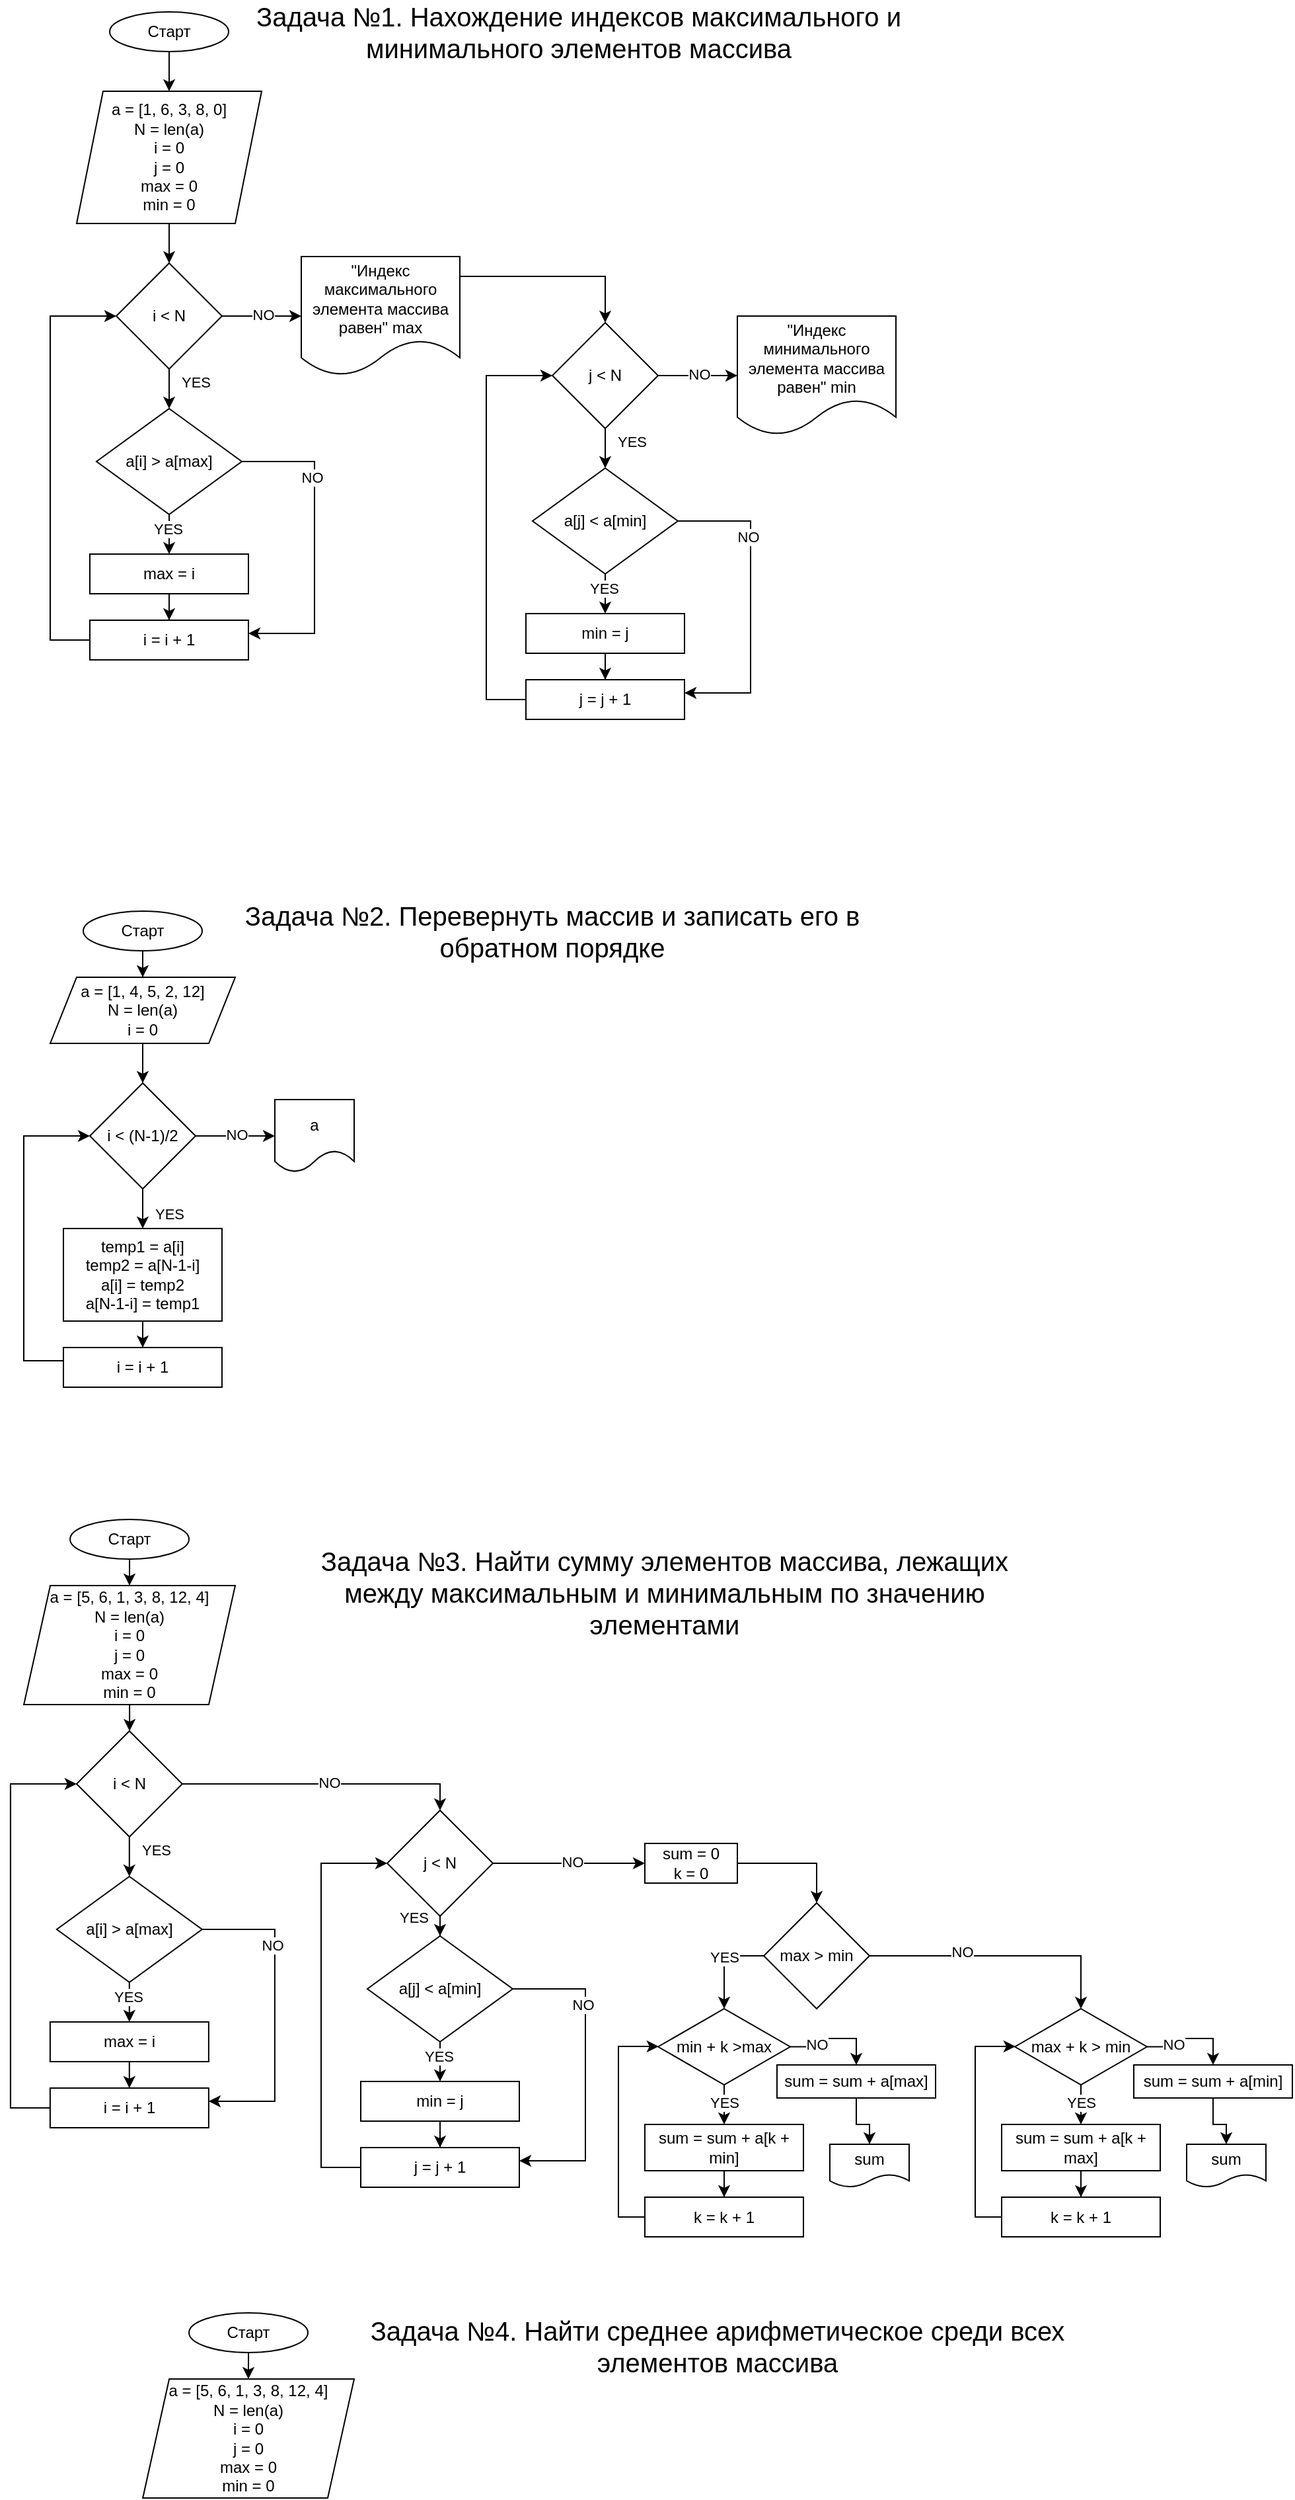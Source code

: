 <mxfile version="22.1.11" type="device">
  <diagram name="Page-1" id="ZTXD9lZ7I0eTyCHUqf8V">
    <mxGraphModel dx="1050" dy="530" grid="1" gridSize="10" guides="1" tooltips="1" connect="1" arrows="1" fold="1" page="1" pageScale="1" pageWidth="850" pageHeight="1100" math="0" shadow="0">
      <root>
        <mxCell id="0" />
        <mxCell id="1" parent="0" />
        <mxCell id="fO0kzI02oXGOi7vqgEmv-4" value="" style="edgeStyle=orthogonalEdgeStyle;rounded=0;orthogonalLoop=1;jettySize=auto;html=1;" edge="1" parent="1" source="fO0kzI02oXGOi7vqgEmv-1" target="fO0kzI02oXGOi7vqgEmv-3">
          <mxGeometry relative="1" as="geometry" />
        </mxCell>
        <mxCell id="fO0kzI02oXGOi7vqgEmv-1" value="Старт" style="ellipse;whiteSpace=wrap;html=1;" vertex="1" parent="1">
          <mxGeometry x="175" y="100" width="90" height="30" as="geometry" />
        </mxCell>
        <mxCell id="fO0kzI02oXGOi7vqgEmv-2" value="&lt;font style=&quot;font-size: 20px;&quot;&gt;Задача №1. Нахождение индексов максимального и минимального элементов массива&lt;/font&gt;" style="text;html=1;strokeColor=none;fillColor=none;align=center;verticalAlign=middle;whiteSpace=wrap;rounded=0;" vertex="1" parent="1">
          <mxGeometry x="265" y="100" width="530" height="30" as="geometry" />
        </mxCell>
        <mxCell id="fO0kzI02oXGOi7vqgEmv-6" value="" style="edgeStyle=orthogonalEdgeStyle;rounded=0;orthogonalLoop=1;jettySize=auto;html=1;" edge="1" parent="1" source="fO0kzI02oXGOi7vqgEmv-3" target="fO0kzI02oXGOi7vqgEmv-5">
          <mxGeometry relative="1" as="geometry" />
        </mxCell>
        <mxCell id="fO0kzI02oXGOi7vqgEmv-3" value="a = [1, 6, 3, 8, 0]&lt;br&gt;N = len(a)&lt;br&gt;i = 0&lt;br&gt;j = 0&lt;br&gt;max = 0&lt;br&gt;min = 0" style="shape=parallelogram;perimeter=parallelogramPerimeter;whiteSpace=wrap;html=1;fixedSize=1;" vertex="1" parent="1">
          <mxGeometry x="150" y="160" width="140" height="100" as="geometry" />
        </mxCell>
        <mxCell id="fO0kzI02oXGOi7vqgEmv-8" value="YES" style="edgeStyle=orthogonalEdgeStyle;rounded=0;orthogonalLoop=1;jettySize=auto;html=1;" edge="1" parent="1" source="fO0kzI02oXGOi7vqgEmv-5" target="fO0kzI02oXGOi7vqgEmv-7">
          <mxGeometry x="0.2" y="20" relative="1" as="geometry">
            <mxPoint as="offset" />
          </mxGeometry>
        </mxCell>
        <mxCell id="fO0kzI02oXGOi7vqgEmv-10" value="" style="edgeStyle=orthogonalEdgeStyle;rounded=0;orthogonalLoop=1;jettySize=auto;html=1;" edge="1" parent="1" source="fO0kzI02oXGOi7vqgEmv-5" target="fO0kzI02oXGOi7vqgEmv-9">
          <mxGeometry relative="1" as="geometry" />
        </mxCell>
        <mxCell id="fO0kzI02oXGOi7vqgEmv-20" value="NO" style="edgeLabel;html=1;align=center;verticalAlign=middle;resizable=0;points=[];" vertex="1" connectable="0" parent="fO0kzI02oXGOi7vqgEmv-10">
          <mxGeometry x="0.033" y="1" relative="1" as="geometry">
            <mxPoint as="offset" />
          </mxGeometry>
        </mxCell>
        <mxCell id="fO0kzI02oXGOi7vqgEmv-5" value="i &amp;lt; N" style="rhombus;whiteSpace=wrap;html=1;" vertex="1" parent="1">
          <mxGeometry x="180" y="290" width="80" height="80" as="geometry" />
        </mxCell>
        <mxCell id="fO0kzI02oXGOi7vqgEmv-14" value="" style="edgeStyle=orthogonalEdgeStyle;rounded=0;orthogonalLoop=1;jettySize=auto;html=1;" edge="1" parent="1" source="fO0kzI02oXGOi7vqgEmv-7" target="fO0kzI02oXGOi7vqgEmv-13">
          <mxGeometry relative="1" as="geometry" />
        </mxCell>
        <mxCell id="fO0kzI02oXGOi7vqgEmv-23" value="YES" style="edgeLabel;html=1;align=center;verticalAlign=middle;resizable=0;points=[];" vertex="1" connectable="0" parent="fO0kzI02oXGOi7vqgEmv-14">
          <mxGeometry x="0.229" y="-1" relative="1" as="geometry">
            <mxPoint as="offset" />
          </mxGeometry>
        </mxCell>
        <mxCell id="fO0kzI02oXGOi7vqgEmv-16" value="" style="edgeStyle=orthogonalEdgeStyle;rounded=0;orthogonalLoop=1;jettySize=auto;html=1;exitX=1;exitY=0.5;exitDx=0;exitDy=0;" edge="1" parent="1" source="fO0kzI02oXGOi7vqgEmv-7" target="fO0kzI02oXGOi7vqgEmv-15">
          <mxGeometry relative="1" as="geometry">
            <mxPoint x="272.5" y="430.0" as="sourcePoint" />
            <mxPoint x="290" y="570" as="targetPoint" />
            <Array as="points">
              <mxPoint x="330" y="440" />
              <mxPoint x="330" y="570" />
            </Array>
          </mxGeometry>
        </mxCell>
        <mxCell id="fO0kzI02oXGOi7vqgEmv-18" value="NO" style="edgeLabel;html=1;align=center;verticalAlign=middle;resizable=0;points=[];" vertex="1" connectable="0" parent="fO0kzI02oXGOi7vqgEmv-16">
          <mxGeometry x="-0.428" y="-2" relative="1" as="geometry">
            <mxPoint as="offset" />
          </mxGeometry>
        </mxCell>
        <mxCell id="fO0kzI02oXGOi7vqgEmv-7" value="a[i] &amp;gt; a[max]" style="rhombus;whiteSpace=wrap;html=1;" vertex="1" parent="1">
          <mxGeometry x="165" y="400" width="110" height="80" as="geometry" />
        </mxCell>
        <mxCell id="fO0kzI02oXGOi7vqgEmv-41" value="" style="edgeStyle=orthogonalEdgeStyle;rounded=0;orthogonalLoop=1;jettySize=auto;html=1;entryX=0.5;entryY=0;entryDx=0;entryDy=0;" edge="1" parent="1" source="fO0kzI02oXGOi7vqgEmv-9" target="fO0kzI02oXGOi7vqgEmv-30">
          <mxGeometry relative="1" as="geometry">
            <Array as="points">
              <mxPoint x="550" y="300" />
            </Array>
          </mxGeometry>
        </mxCell>
        <mxCell id="fO0kzI02oXGOi7vqgEmv-9" value="&quot;Индекс максимального элемента массива равен&quot; max" style="shape=document;whiteSpace=wrap;html=1;boundedLbl=1;" vertex="1" parent="1">
          <mxGeometry x="320" y="285" width="120" height="90" as="geometry" />
        </mxCell>
        <mxCell id="fO0kzI02oXGOi7vqgEmv-17" value="" style="edgeStyle=orthogonalEdgeStyle;rounded=0;orthogonalLoop=1;jettySize=auto;html=1;" edge="1" parent="1" source="fO0kzI02oXGOi7vqgEmv-13" target="fO0kzI02oXGOi7vqgEmv-15">
          <mxGeometry relative="1" as="geometry" />
        </mxCell>
        <mxCell id="fO0kzI02oXGOi7vqgEmv-13" value="max = i" style="whiteSpace=wrap;html=1;" vertex="1" parent="1">
          <mxGeometry x="160" y="510" width="120" height="30" as="geometry" />
        </mxCell>
        <mxCell id="fO0kzI02oXGOi7vqgEmv-15" value="i = i + 1" style="whiteSpace=wrap;html=1;" vertex="1" parent="1">
          <mxGeometry x="160" y="560" width="120" height="30" as="geometry" />
        </mxCell>
        <mxCell id="fO0kzI02oXGOi7vqgEmv-26" value="" style="edgeStyle=orthogonalEdgeStyle;rounded=0;orthogonalLoop=1;jettySize=auto;html=1;exitX=0;exitY=0.5;exitDx=0;exitDy=0;entryX=0;entryY=0.5;entryDx=0;entryDy=0;" edge="1" parent="1" source="fO0kzI02oXGOi7vqgEmv-15" target="fO0kzI02oXGOi7vqgEmv-5">
          <mxGeometry relative="1" as="geometry">
            <mxPoint x="100" y="640" as="sourcePoint" />
            <Array as="points">
              <mxPoint x="130" y="575" />
              <mxPoint x="130" y="330" />
            </Array>
          </mxGeometry>
        </mxCell>
        <mxCell id="fO0kzI02oXGOi7vqgEmv-27" value="YES" style="edgeStyle=orthogonalEdgeStyle;rounded=0;orthogonalLoop=1;jettySize=auto;html=1;" edge="1" parent="1" source="fO0kzI02oXGOi7vqgEmv-30" target="fO0kzI02oXGOi7vqgEmv-35">
          <mxGeometry x="0.2" y="20" relative="1" as="geometry">
            <mxPoint as="offset" />
          </mxGeometry>
        </mxCell>
        <mxCell id="fO0kzI02oXGOi7vqgEmv-28" value="" style="edgeStyle=orthogonalEdgeStyle;rounded=0;orthogonalLoop=1;jettySize=auto;html=1;" edge="1" parent="1" source="fO0kzI02oXGOi7vqgEmv-30" target="fO0kzI02oXGOi7vqgEmv-36">
          <mxGeometry relative="1" as="geometry" />
        </mxCell>
        <mxCell id="fO0kzI02oXGOi7vqgEmv-29" value="NO" style="edgeLabel;html=1;align=center;verticalAlign=middle;resizable=0;points=[];" vertex="1" connectable="0" parent="fO0kzI02oXGOi7vqgEmv-28">
          <mxGeometry x="0.033" y="1" relative="1" as="geometry">
            <mxPoint as="offset" />
          </mxGeometry>
        </mxCell>
        <mxCell id="fO0kzI02oXGOi7vqgEmv-30" value="j &amp;lt; N" style="rhombus;whiteSpace=wrap;html=1;" vertex="1" parent="1">
          <mxGeometry x="510" y="335" width="80" height="80" as="geometry" />
        </mxCell>
        <mxCell id="fO0kzI02oXGOi7vqgEmv-31" value="" style="edgeStyle=orthogonalEdgeStyle;rounded=0;orthogonalLoop=1;jettySize=auto;html=1;" edge="1" parent="1" source="fO0kzI02oXGOi7vqgEmv-35" target="fO0kzI02oXGOi7vqgEmv-38">
          <mxGeometry relative="1" as="geometry" />
        </mxCell>
        <mxCell id="fO0kzI02oXGOi7vqgEmv-32" value="YES" style="edgeLabel;html=1;align=center;verticalAlign=middle;resizable=0;points=[];" vertex="1" connectable="0" parent="fO0kzI02oXGOi7vqgEmv-31">
          <mxGeometry x="0.229" y="-1" relative="1" as="geometry">
            <mxPoint as="offset" />
          </mxGeometry>
        </mxCell>
        <mxCell id="fO0kzI02oXGOi7vqgEmv-33" value="" style="edgeStyle=orthogonalEdgeStyle;rounded=0;orthogonalLoop=1;jettySize=auto;html=1;exitX=1;exitY=0.5;exitDx=0;exitDy=0;" edge="1" parent="1" source="fO0kzI02oXGOi7vqgEmv-35" target="fO0kzI02oXGOi7vqgEmv-39">
          <mxGeometry relative="1" as="geometry">
            <mxPoint x="602.5" y="475.0" as="sourcePoint" />
            <mxPoint x="620" y="615" as="targetPoint" />
            <Array as="points">
              <mxPoint x="660" y="485" />
              <mxPoint x="660" y="615" />
            </Array>
          </mxGeometry>
        </mxCell>
        <mxCell id="fO0kzI02oXGOi7vqgEmv-34" value="NO" style="edgeLabel;html=1;align=center;verticalAlign=middle;resizable=0;points=[];" vertex="1" connectable="0" parent="fO0kzI02oXGOi7vqgEmv-33">
          <mxGeometry x="-0.428" y="-2" relative="1" as="geometry">
            <mxPoint as="offset" />
          </mxGeometry>
        </mxCell>
        <mxCell id="fO0kzI02oXGOi7vqgEmv-35" value="a[j] &amp;lt; a[min]" style="rhombus;whiteSpace=wrap;html=1;" vertex="1" parent="1">
          <mxGeometry x="495" y="445" width="110" height="80" as="geometry" />
        </mxCell>
        <mxCell id="fO0kzI02oXGOi7vqgEmv-36" value="&quot;Индекс минимального элемента массива равен&quot; min" style="shape=document;whiteSpace=wrap;html=1;boundedLbl=1;" vertex="1" parent="1">
          <mxGeometry x="650" y="330" width="120" height="90" as="geometry" />
        </mxCell>
        <mxCell id="fO0kzI02oXGOi7vqgEmv-37" value="" style="edgeStyle=orthogonalEdgeStyle;rounded=0;orthogonalLoop=1;jettySize=auto;html=1;" edge="1" parent="1" source="fO0kzI02oXGOi7vqgEmv-38" target="fO0kzI02oXGOi7vqgEmv-39">
          <mxGeometry relative="1" as="geometry" />
        </mxCell>
        <mxCell id="fO0kzI02oXGOi7vqgEmv-38" value="min = j" style="whiteSpace=wrap;html=1;" vertex="1" parent="1">
          <mxGeometry x="490" y="555" width="120" height="30" as="geometry" />
        </mxCell>
        <mxCell id="fO0kzI02oXGOi7vqgEmv-39" value="j = j + 1" style="whiteSpace=wrap;html=1;" vertex="1" parent="1">
          <mxGeometry x="490" y="605" width="120" height="30" as="geometry" />
        </mxCell>
        <mxCell id="fO0kzI02oXGOi7vqgEmv-40" value="" style="edgeStyle=orthogonalEdgeStyle;rounded=0;orthogonalLoop=1;jettySize=auto;html=1;exitX=0;exitY=0.5;exitDx=0;exitDy=0;entryX=0;entryY=0.5;entryDx=0;entryDy=0;" edge="1" parent="1" source="fO0kzI02oXGOi7vqgEmv-39" target="fO0kzI02oXGOi7vqgEmv-30">
          <mxGeometry relative="1" as="geometry">
            <mxPoint x="430" y="685" as="sourcePoint" />
            <Array as="points">
              <mxPoint x="460" y="620" />
              <mxPoint x="460" y="375" />
            </Array>
          </mxGeometry>
        </mxCell>
        <mxCell id="fO0kzI02oXGOi7vqgEmv-42" value="" style="edgeStyle=orthogonalEdgeStyle;rounded=0;orthogonalLoop=1;jettySize=auto;html=1;" edge="1" parent="1" source="fO0kzI02oXGOi7vqgEmv-43" target="fO0kzI02oXGOi7vqgEmv-46">
          <mxGeometry relative="1" as="geometry" />
        </mxCell>
        <mxCell id="fO0kzI02oXGOi7vqgEmv-43" value="Старт" style="ellipse;whiteSpace=wrap;html=1;" vertex="1" parent="1">
          <mxGeometry x="155" y="780" width="90" height="30" as="geometry" />
        </mxCell>
        <mxCell id="fO0kzI02oXGOi7vqgEmv-44" value="&lt;font style=&quot;font-size: 20px;&quot;&gt;Задача №2. Перевернуть массив и записать его в обратном порядке&lt;/font&gt;" style="text;html=1;strokeColor=none;fillColor=none;align=center;verticalAlign=middle;whiteSpace=wrap;rounded=0;" vertex="1" parent="1">
          <mxGeometry x="245" y="780" width="530" height="30" as="geometry" />
        </mxCell>
        <mxCell id="fO0kzI02oXGOi7vqgEmv-45" value="" style="edgeStyle=orthogonalEdgeStyle;rounded=0;orthogonalLoop=1;jettySize=auto;html=1;" edge="1" parent="1" source="fO0kzI02oXGOi7vqgEmv-46" target="fO0kzI02oXGOi7vqgEmv-50">
          <mxGeometry relative="1" as="geometry" />
        </mxCell>
        <mxCell id="fO0kzI02oXGOi7vqgEmv-46" value="a = [1, 4, 5, 2, 12]&lt;br&gt;N = len(a)&lt;br&gt;i = 0" style="shape=parallelogram;perimeter=parallelogramPerimeter;whiteSpace=wrap;html=1;fixedSize=1;" vertex="1" parent="1">
          <mxGeometry x="130" y="830" width="140" height="50" as="geometry" />
        </mxCell>
        <mxCell id="fO0kzI02oXGOi7vqgEmv-47" value="YES" style="edgeStyle=orthogonalEdgeStyle;rounded=0;orthogonalLoop=1;jettySize=auto;html=1;" edge="1" parent="1" source="fO0kzI02oXGOi7vqgEmv-50">
          <mxGeometry x="0.2" y="20" relative="1" as="geometry">
            <mxPoint as="offset" />
            <mxPoint x="200" y="1020" as="targetPoint" />
          </mxGeometry>
        </mxCell>
        <mxCell id="fO0kzI02oXGOi7vqgEmv-48" value="" style="edgeStyle=orthogonalEdgeStyle;rounded=0;orthogonalLoop=1;jettySize=auto;html=1;" edge="1" parent="1" source="fO0kzI02oXGOi7vqgEmv-50" target="fO0kzI02oXGOi7vqgEmv-57">
          <mxGeometry relative="1" as="geometry" />
        </mxCell>
        <mxCell id="fO0kzI02oXGOi7vqgEmv-49" value="NO" style="edgeLabel;html=1;align=center;verticalAlign=middle;resizable=0;points=[];" vertex="1" connectable="0" parent="fO0kzI02oXGOi7vqgEmv-48">
          <mxGeometry x="0.033" y="1" relative="1" as="geometry">
            <mxPoint as="offset" />
          </mxGeometry>
        </mxCell>
        <mxCell id="fO0kzI02oXGOi7vqgEmv-50" value="i &amp;lt; (N-1)/2" style="rhombus;whiteSpace=wrap;html=1;" vertex="1" parent="1">
          <mxGeometry x="160" y="910" width="80" height="80" as="geometry" />
        </mxCell>
        <mxCell id="fO0kzI02oXGOi7vqgEmv-57" value="a" style="shape=document;whiteSpace=wrap;html=1;boundedLbl=1;" vertex="1" parent="1">
          <mxGeometry x="300" y="922.5" width="60" height="55" as="geometry" />
        </mxCell>
        <mxCell id="fO0kzI02oXGOi7vqgEmv-58" value="" style="edgeStyle=orthogonalEdgeStyle;rounded=0;orthogonalLoop=1;jettySize=auto;html=1;" edge="1" parent="1" source="fO0kzI02oXGOi7vqgEmv-59" target="fO0kzI02oXGOi7vqgEmv-60">
          <mxGeometry relative="1" as="geometry" />
        </mxCell>
        <mxCell id="fO0kzI02oXGOi7vqgEmv-59" value="temp1 = a[i]&lt;br&gt;temp2 = a[N-1-i]&lt;br&gt;a[i] = temp2&lt;br&gt;a[N-1-i] = temp1" style="whiteSpace=wrap;html=1;" vertex="1" parent="1">
          <mxGeometry x="140" y="1020" width="120" height="70" as="geometry" />
        </mxCell>
        <mxCell id="fO0kzI02oXGOi7vqgEmv-60" value="i = i + 1" style="whiteSpace=wrap;html=1;" vertex="1" parent="1">
          <mxGeometry x="140" y="1110" width="120" height="30" as="geometry" />
        </mxCell>
        <mxCell id="fO0kzI02oXGOi7vqgEmv-61" value="" style="edgeStyle=orthogonalEdgeStyle;rounded=0;orthogonalLoop=1;jettySize=auto;html=1;entryX=0;entryY=0.5;entryDx=0;entryDy=0;exitX=0;exitY=0.25;exitDx=0;exitDy=0;" edge="1" parent="1" source="fO0kzI02oXGOi7vqgEmv-60" target="fO0kzI02oXGOi7vqgEmv-50">
          <mxGeometry relative="1" as="geometry">
            <mxPoint x="140" y="1120" as="sourcePoint" />
            <Array as="points">
              <mxPoint x="140" y="1120" />
              <mxPoint x="110" y="1120" />
              <mxPoint x="110" y="950" />
            </Array>
          </mxGeometry>
        </mxCell>
        <mxCell id="fO0kzI02oXGOi7vqgEmv-76" value="" style="edgeStyle=orthogonalEdgeStyle;rounded=0;orthogonalLoop=1;jettySize=auto;html=1;" edge="1" parent="1" source="fO0kzI02oXGOi7vqgEmv-77" target="fO0kzI02oXGOi7vqgEmv-80">
          <mxGeometry relative="1" as="geometry" />
        </mxCell>
        <mxCell id="fO0kzI02oXGOi7vqgEmv-77" value="Старт" style="ellipse;whiteSpace=wrap;html=1;" vertex="1" parent="1">
          <mxGeometry x="145.03" y="1240" width="90" height="30" as="geometry" />
        </mxCell>
        <mxCell id="fO0kzI02oXGOi7vqgEmv-78" value="&lt;font style=&quot;font-size: 20px;&quot;&gt;Задача №3. Найти сумму элементов массива, лежащих между максимальным и минимальным по значению элементами&lt;/font&gt;" style="text;html=1;strokeColor=none;fillColor=none;align=center;verticalAlign=middle;whiteSpace=wrap;rounded=0;" vertex="1" parent="1">
          <mxGeometry x="330" y="1280" width="530" height="30" as="geometry" />
        </mxCell>
        <mxCell id="fO0kzI02oXGOi7vqgEmv-79" value="" style="edgeStyle=orthogonalEdgeStyle;rounded=0;orthogonalLoop=1;jettySize=auto;html=1;" edge="1" parent="1" source="fO0kzI02oXGOi7vqgEmv-80" target="fO0kzI02oXGOi7vqgEmv-84">
          <mxGeometry relative="1" as="geometry" />
        </mxCell>
        <mxCell id="fO0kzI02oXGOi7vqgEmv-80" value="a = [5, 6, 1, 3, 8, 12, 4]&lt;br&gt;N = len(a)&lt;br&gt;i = 0&lt;br&gt;j = 0&lt;br&gt;max = 0&lt;br&gt;min = 0" style="shape=parallelogram;perimeter=parallelogramPerimeter;whiteSpace=wrap;html=1;fixedSize=1;" vertex="1" parent="1">
          <mxGeometry x="110.06" y="1290" width="159.94" height="90" as="geometry" />
        </mxCell>
        <mxCell id="fO0kzI02oXGOi7vqgEmv-81" value="YES" style="edgeStyle=orthogonalEdgeStyle;rounded=0;orthogonalLoop=1;jettySize=auto;html=1;" edge="1" parent="1" source="fO0kzI02oXGOi7vqgEmv-84" target="fO0kzI02oXGOi7vqgEmv-89">
          <mxGeometry x="0.2" y="20" relative="1" as="geometry">
            <mxPoint as="offset" />
          </mxGeometry>
        </mxCell>
        <mxCell id="fO0kzI02oXGOi7vqgEmv-82" value="" style="edgeStyle=orthogonalEdgeStyle;rounded=0;orthogonalLoop=1;jettySize=auto;html=1;entryX=0.5;entryY=0;entryDx=0;entryDy=0;" edge="1" parent="1" source="fO0kzI02oXGOi7vqgEmv-84" target="fO0kzI02oXGOi7vqgEmv-99">
          <mxGeometry relative="1" as="geometry">
            <mxPoint x="289.94" y="1440" as="targetPoint" />
          </mxGeometry>
        </mxCell>
        <mxCell id="fO0kzI02oXGOi7vqgEmv-83" value="NO" style="edgeLabel;html=1;align=center;verticalAlign=middle;resizable=0;points=[];" vertex="1" connectable="0" parent="fO0kzI02oXGOi7vqgEmv-82">
          <mxGeometry x="0.033" y="1" relative="1" as="geometry">
            <mxPoint as="offset" />
          </mxGeometry>
        </mxCell>
        <mxCell id="fO0kzI02oXGOi7vqgEmv-84" value="i &amp;lt; N" style="rhombus;whiteSpace=wrap;html=1;" vertex="1" parent="1">
          <mxGeometry x="149.94" y="1400" width="80" height="80" as="geometry" />
        </mxCell>
        <mxCell id="fO0kzI02oXGOi7vqgEmv-85" value="" style="edgeStyle=orthogonalEdgeStyle;rounded=0;orthogonalLoop=1;jettySize=auto;html=1;" edge="1" parent="1" source="fO0kzI02oXGOi7vqgEmv-89" target="fO0kzI02oXGOi7vqgEmv-93">
          <mxGeometry relative="1" as="geometry" />
        </mxCell>
        <mxCell id="fO0kzI02oXGOi7vqgEmv-86" value="YES" style="edgeLabel;html=1;align=center;verticalAlign=middle;resizable=0;points=[];" vertex="1" connectable="0" parent="fO0kzI02oXGOi7vqgEmv-85">
          <mxGeometry x="0.229" y="-1" relative="1" as="geometry">
            <mxPoint as="offset" />
          </mxGeometry>
        </mxCell>
        <mxCell id="fO0kzI02oXGOi7vqgEmv-87" value="" style="edgeStyle=orthogonalEdgeStyle;rounded=0;orthogonalLoop=1;jettySize=auto;html=1;exitX=1;exitY=0.5;exitDx=0;exitDy=0;" edge="1" parent="1" source="fO0kzI02oXGOi7vqgEmv-89" target="fO0kzI02oXGOi7vqgEmv-94">
          <mxGeometry relative="1" as="geometry">
            <mxPoint x="242.44" y="1540" as="sourcePoint" />
            <mxPoint x="259.94" y="1680" as="targetPoint" />
            <Array as="points">
              <mxPoint x="299.94" y="1550" />
              <mxPoint x="299.94" y="1680" />
            </Array>
          </mxGeometry>
        </mxCell>
        <mxCell id="fO0kzI02oXGOi7vqgEmv-88" value="NO" style="edgeLabel;html=1;align=center;verticalAlign=middle;resizable=0;points=[];" vertex="1" connectable="0" parent="fO0kzI02oXGOi7vqgEmv-87">
          <mxGeometry x="-0.428" y="-2" relative="1" as="geometry">
            <mxPoint as="offset" />
          </mxGeometry>
        </mxCell>
        <mxCell id="fO0kzI02oXGOi7vqgEmv-89" value="a[i] &amp;gt; a[max]" style="rhombus;whiteSpace=wrap;html=1;" vertex="1" parent="1">
          <mxGeometry x="134.94" y="1510" width="110" height="80" as="geometry" />
        </mxCell>
        <mxCell id="fO0kzI02oXGOi7vqgEmv-92" value="" style="edgeStyle=orthogonalEdgeStyle;rounded=0;orthogonalLoop=1;jettySize=auto;html=1;" edge="1" parent="1" source="fO0kzI02oXGOi7vqgEmv-93" target="fO0kzI02oXGOi7vqgEmv-94">
          <mxGeometry relative="1" as="geometry" />
        </mxCell>
        <mxCell id="fO0kzI02oXGOi7vqgEmv-93" value="max = i" style="whiteSpace=wrap;html=1;" vertex="1" parent="1">
          <mxGeometry x="129.94" y="1620" width="120" height="30" as="geometry" />
        </mxCell>
        <mxCell id="fO0kzI02oXGOi7vqgEmv-94" value="i = i + 1" style="whiteSpace=wrap;html=1;" vertex="1" parent="1">
          <mxGeometry x="129.94" y="1670" width="120" height="30" as="geometry" />
        </mxCell>
        <mxCell id="fO0kzI02oXGOi7vqgEmv-95" value="" style="edgeStyle=orthogonalEdgeStyle;rounded=0;orthogonalLoop=1;jettySize=auto;html=1;exitX=0;exitY=0.5;exitDx=0;exitDy=0;entryX=0;entryY=0.5;entryDx=0;entryDy=0;" edge="1" parent="1" source="fO0kzI02oXGOi7vqgEmv-94" target="fO0kzI02oXGOi7vqgEmv-84">
          <mxGeometry relative="1" as="geometry">
            <mxPoint x="69.94" y="1750" as="sourcePoint" />
            <Array as="points">
              <mxPoint x="99.94" y="1685" />
              <mxPoint x="99.94" y="1440" />
            </Array>
          </mxGeometry>
        </mxCell>
        <mxCell id="fO0kzI02oXGOi7vqgEmv-96" value="YES" style="edgeStyle=orthogonalEdgeStyle;rounded=0;orthogonalLoop=1;jettySize=auto;html=1;" edge="1" parent="1" source="fO0kzI02oXGOi7vqgEmv-99" target="fO0kzI02oXGOi7vqgEmv-104">
          <mxGeometry x="0.2" y="20" relative="1" as="geometry">
            <mxPoint as="offset" />
          </mxGeometry>
        </mxCell>
        <mxCell id="fO0kzI02oXGOi7vqgEmv-97" value="" style="edgeStyle=orthogonalEdgeStyle;rounded=0;orthogonalLoop=1;jettySize=auto;html=1;entryX=0;entryY=0.5;entryDx=0;entryDy=0;" edge="1" parent="1" source="fO0kzI02oXGOi7vqgEmv-99" target="fO0kzI02oXGOi7vqgEmv-110">
          <mxGeometry relative="1" as="geometry">
            <mxPoint x="550" y="1510" as="targetPoint" />
            <Array as="points" />
          </mxGeometry>
        </mxCell>
        <mxCell id="fO0kzI02oXGOi7vqgEmv-98" value="NO" style="edgeLabel;html=1;align=center;verticalAlign=middle;resizable=0;points=[];" vertex="1" connectable="0" parent="fO0kzI02oXGOi7vqgEmv-97">
          <mxGeometry x="0.033" y="1" relative="1" as="geometry">
            <mxPoint as="offset" />
          </mxGeometry>
        </mxCell>
        <mxCell id="fO0kzI02oXGOi7vqgEmv-99" value="j &amp;lt; N" style="rhombus;whiteSpace=wrap;html=1;" vertex="1" parent="1">
          <mxGeometry x="385" y="1460" width="80" height="80" as="geometry" />
        </mxCell>
        <mxCell id="fO0kzI02oXGOi7vqgEmv-100" value="" style="edgeStyle=orthogonalEdgeStyle;rounded=0;orthogonalLoop=1;jettySize=auto;html=1;" edge="1" parent="1" source="fO0kzI02oXGOi7vqgEmv-104" target="fO0kzI02oXGOi7vqgEmv-107">
          <mxGeometry relative="1" as="geometry" />
        </mxCell>
        <mxCell id="fO0kzI02oXGOi7vqgEmv-101" value="YES" style="edgeLabel;html=1;align=center;verticalAlign=middle;resizable=0;points=[];" vertex="1" connectable="0" parent="fO0kzI02oXGOi7vqgEmv-100">
          <mxGeometry x="0.229" y="-1" relative="1" as="geometry">
            <mxPoint as="offset" />
          </mxGeometry>
        </mxCell>
        <mxCell id="fO0kzI02oXGOi7vqgEmv-102" value="" style="edgeStyle=orthogonalEdgeStyle;rounded=0;orthogonalLoop=1;jettySize=auto;html=1;exitX=1;exitY=0.5;exitDx=0;exitDy=0;" edge="1" parent="1" source="fO0kzI02oXGOi7vqgEmv-104" target="fO0kzI02oXGOi7vqgEmv-108">
          <mxGeometry relative="1" as="geometry">
            <mxPoint x="477.5" y="1585" as="sourcePoint" />
            <mxPoint x="495.0" y="1725" as="targetPoint" />
            <Array as="points">
              <mxPoint x="535" y="1595" />
              <mxPoint x="535" y="1725" />
            </Array>
          </mxGeometry>
        </mxCell>
        <mxCell id="fO0kzI02oXGOi7vqgEmv-103" value="NO" style="edgeLabel;html=1;align=center;verticalAlign=middle;resizable=0;points=[];" vertex="1" connectable="0" parent="fO0kzI02oXGOi7vqgEmv-102">
          <mxGeometry x="-0.428" y="-2" relative="1" as="geometry">
            <mxPoint as="offset" />
          </mxGeometry>
        </mxCell>
        <mxCell id="fO0kzI02oXGOi7vqgEmv-104" value="a[j] &amp;lt; a[min]" style="rhombus;whiteSpace=wrap;html=1;" vertex="1" parent="1">
          <mxGeometry x="370" y="1555" width="110" height="80" as="geometry" />
        </mxCell>
        <mxCell id="fO0kzI02oXGOi7vqgEmv-106" value="" style="edgeStyle=orthogonalEdgeStyle;rounded=0;orthogonalLoop=1;jettySize=auto;html=1;" edge="1" parent="1" source="fO0kzI02oXGOi7vqgEmv-107" target="fO0kzI02oXGOi7vqgEmv-108">
          <mxGeometry relative="1" as="geometry" />
        </mxCell>
        <mxCell id="fO0kzI02oXGOi7vqgEmv-107" value="min = j" style="whiteSpace=wrap;html=1;" vertex="1" parent="1">
          <mxGeometry x="365" y="1665" width="120" height="30" as="geometry" />
        </mxCell>
        <mxCell id="fO0kzI02oXGOi7vqgEmv-108" value="j = j + 1" style="whiteSpace=wrap;html=1;" vertex="1" parent="1">
          <mxGeometry x="365" y="1715" width="120" height="30" as="geometry" />
        </mxCell>
        <mxCell id="fO0kzI02oXGOi7vqgEmv-109" value="" style="edgeStyle=orthogonalEdgeStyle;rounded=0;orthogonalLoop=1;jettySize=auto;html=1;exitX=0;exitY=0.5;exitDx=0;exitDy=0;entryX=0;entryY=0.5;entryDx=0;entryDy=0;" edge="1" parent="1" source="fO0kzI02oXGOi7vqgEmv-108" target="fO0kzI02oXGOi7vqgEmv-99">
          <mxGeometry relative="1" as="geometry">
            <mxPoint x="305" y="1795" as="sourcePoint" />
            <Array as="points">
              <mxPoint x="335" y="1730" />
              <mxPoint x="335" y="1500" />
            </Array>
          </mxGeometry>
        </mxCell>
        <mxCell id="fO0kzI02oXGOi7vqgEmv-113" value="" style="edgeStyle=orthogonalEdgeStyle;rounded=0;orthogonalLoop=1;jettySize=auto;html=1;entryX=0.5;entryY=0;entryDx=0;entryDy=0;" edge="1" parent="1" source="fO0kzI02oXGOi7vqgEmv-110" target="fO0kzI02oXGOi7vqgEmv-112">
          <mxGeometry relative="1" as="geometry" />
        </mxCell>
        <mxCell id="fO0kzI02oXGOi7vqgEmv-110" value="sum = 0&lt;br&gt;k = 0" style="rounded=0;whiteSpace=wrap;html=1;" vertex="1" parent="1">
          <mxGeometry x="580" y="1485" width="70" height="30" as="geometry" />
        </mxCell>
        <mxCell id="fO0kzI02oXGOi7vqgEmv-117" value="" style="edgeStyle=orthogonalEdgeStyle;rounded=0;orthogonalLoop=1;jettySize=auto;html=1;exitX=0;exitY=0.5;exitDx=0;exitDy=0;entryX=0.5;entryY=0;entryDx=0;entryDy=0;" edge="1" parent="1" source="fO0kzI02oXGOi7vqgEmv-112" target="fO0kzI02oXGOi7vqgEmv-119">
          <mxGeometry relative="1" as="geometry">
            <mxPoint x="640" y="1605" as="targetPoint" />
          </mxGeometry>
        </mxCell>
        <mxCell id="fO0kzI02oXGOi7vqgEmv-118" value="YES" style="edgeLabel;html=1;align=center;verticalAlign=middle;resizable=0;points=[];" vertex="1" connectable="0" parent="fO0kzI02oXGOi7vqgEmv-117">
          <mxGeometry x="-0.111" relative="1" as="geometry">
            <mxPoint as="offset" />
          </mxGeometry>
        </mxCell>
        <mxCell id="fO0kzI02oXGOi7vqgEmv-149" value="" style="edgeStyle=orthogonalEdgeStyle;rounded=0;orthogonalLoop=1;jettySize=auto;html=1;entryX=0.5;entryY=0;entryDx=0;entryDy=0;" edge="1" parent="1" source="fO0kzI02oXGOi7vqgEmv-112" target="fO0kzI02oXGOi7vqgEmv-140">
          <mxGeometry relative="1" as="geometry">
            <mxPoint x="910" y="1605" as="targetPoint" />
          </mxGeometry>
        </mxCell>
        <mxCell id="fO0kzI02oXGOi7vqgEmv-150" value="NO" style="edgeLabel;html=1;align=center;verticalAlign=middle;resizable=0;points=[];" vertex="1" connectable="0" parent="fO0kzI02oXGOi7vqgEmv-149">
          <mxGeometry x="-0.298" y="3" relative="1" as="geometry">
            <mxPoint as="offset" />
          </mxGeometry>
        </mxCell>
        <mxCell id="fO0kzI02oXGOi7vqgEmv-112" value="max &amp;gt; min" style="rhombus;whiteSpace=wrap;html=1;" vertex="1" parent="1">
          <mxGeometry x="670" y="1530" width="80" height="80" as="geometry" />
        </mxCell>
        <mxCell id="fO0kzI02oXGOi7vqgEmv-122" value="" style="edgeStyle=orthogonalEdgeStyle;rounded=0;orthogonalLoop=1;jettySize=auto;html=1;" edge="1" parent="1" source="fO0kzI02oXGOi7vqgEmv-119" target="fO0kzI02oXGOi7vqgEmv-121">
          <mxGeometry relative="1" as="geometry" />
        </mxCell>
        <mxCell id="fO0kzI02oXGOi7vqgEmv-125" value="YES" style="edgeLabel;html=1;align=center;verticalAlign=middle;resizable=0;points=[];" vertex="1" connectable="0" parent="fO0kzI02oXGOi7vqgEmv-122">
          <mxGeometry x="0.312" relative="1" as="geometry">
            <mxPoint as="offset" />
          </mxGeometry>
        </mxCell>
        <mxCell id="fO0kzI02oXGOi7vqgEmv-130" value="" style="edgeStyle=orthogonalEdgeStyle;rounded=0;orthogonalLoop=1;jettySize=auto;html=1;exitX=1;exitY=0.5;exitDx=0;exitDy=0;" edge="1" parent="1" source="fO0kzI02oXGOi7vqgEmv-119" target="fO0kzI02oXGOi7vqgEmv-129">
          <mxGeometry relative="1" as="geometry" />
        </mxCell>
        <mxCell id="fO0kzI02oXGOi7vqgEmv-131" value="NO" style="edgeLabel;html=1;align=center;verticalAlign=middle;resizable=0;points=[];" vertex="1" connectable="0" parent="fO0kzI02oXGOi7vqgEmv-130">
          <mxGeometry x="-0.418" relative="1" as="geometry">
            <mxPoint as="offset" />
          </mxGeometry>
        </mxCell>
        <mxCell id="fO0kzI02oXGOi7vqgEmv-119" value="min + k &amp;gt;max" style="rhombus;whiteSpace=wrap;html=1;" vertex="1" parent="1">
          <mxGeometry x="590" y="1610" width="100" height="57.5" as="geometry" />
        </mxCell>
        <mxCell id="fO0kzI02oXGOi7vqgEmv-124" value="" style="edgeStyle=orthogonalEdgeStyle;rounded=0;orthogonalLoop=1;jettySize=auto;html=1;" edge="1" parent="1" source="fO0kzI02oXGOi7vqgEmv-121" target="fO0kzI02oXGOi7vqgEmv-123">
          <mxGeometry relative="1" as="geometry" />
        </mxCell>
        <mxCell id="fO0kzI02oXGOi7vqgEmv-121" value="sum = sum + a[k + min]" style="whiteSpace=wrap;html=1;" vertex="1" parent="1">
          <mxGeometry x="580" y="1697.5" width="120" height="35" as="geometry" />
        </mxCell>
        <mxCell id="fO0kzI02oXGOi7vqgEmv-123" value="k = k + 1" style="whiteSpace=wrap;html=1;" vertex="1" parent="1">
          <mxGeometry x="580" y="1752.5" width="120" height="30" as="geometry" />
        </mxCell>
        <mxCell id="fO0kzI02oXGOi7vqgEmv-128" value="" style="edgeStyle=orthogonalEdgeStyle;rounded=0;orthogonalLoop=1;jettySize=auto;html=1;exitX=0;exitY=0.5;exitDx=0;exitDy=0;" edge="1" parent="1" source="fO0kzI02oXGOi7vqgEmv-123" target="fO0kzI02oXGOi7vqgEmv-119">
          <mxGeometry relative="1" as="geometry">
            <mxPoint x="560" y="1638.75" as="sourcePoint" />
            <Array as="points">
              <mxPoint x="560" y="1767.5" />
              <mxPoint x="560" y="1638.5" />
            </Array>
          </mxGeometry>
        </mxCell>
        <mxCell id="fO0kzI02oXGOi7vqgEmv-133" value="" style="edgeStyle=orthogonalEdgeStyle;rounded=0;orthogonalLoop=1;jettySize=auto;html=1;" edge="1" parent="1" source="fO0kzI02oXGOi7vqgEmv-129" target="fO0kzI02oXGOi7vqgEmv-132">
          <mxGeometry relative="1" as="geometry" />
        </mxCell>
        <mxCell id="fO0kzI02oXGOi7vqgEmv-129" value="sum = sum + a[max]" style="whiteSpace=wrap;html=1;" vertex="1" parent="1">
          <mxGeometry x="680" y="1652.5" width="120" height="25" as="geometry" />
        </mxCell>
        <mxCell id="fO0kzI02oXGOi7vqgEmv-132" value="sum" style="shape=document;whiteSpace=wrap;html=1;boundedLbl=1;" vertex="1" parent="1">
          <mxGeometry x="720" y="1712.5" width="60" height="32.5" as="geometry" />
        </mxCell>
        <mxCell id="fO0kzI02oXGOi7vqgEmv-136" value="" style="edgeStyle=orthogonalEdgeStyle;rounded=0;orthogonalLoop=1;jettySize=auto;html=1;" edge="1" parent="1" source="fO0kzI02oXGOi7vqgEmv-140" target="fO0kzI02oXGOi7vqgEmv-142">
          <mxGeometry relative="1" as="geometry" />
        </mxCell>
        <mxCell id="fO0kzI02oXGOi7vqgEmv-137" value="YES" style="edgeLabel;html=1;align=center;verticalAlign=middle;resizable=0;points=[];" vertex="1" connectable="0" parent="fO0kzI02oXGOi7vqgEmv-136">
          <mxGeometry x="0.312" relative="1" as="geometry">
            <mxPoint as="offset" />
          </mxGeometry>
        </mxCell>
        <mxCell id="fO0kzI02oXGOi7vqgEmv-138" value="" style="edgeStyle=orthogonalEdgeStyle;rounded=0;orthogonalLoop=1;jettySize=auto;html=1;exitX=1;exitY=0.5;exitDx=0;exitDy=0;" edge="1" parent="1" source="fO0kzI02oXGOi7vqgEmv-140" target="fO0kzI02oXGOi7vqgEmv-146">
          <mxGeometry relative="1" as="geometry" />
        </mxCell>
        <mxCell id="fO0kzI02oXGOi7vqgEmv-139" value="NO" style="edgeLabel;html=1;align=center;verticalAlign=middle;resizable=0;points=[];" vertex="1" connectable="0" parent="fO0kzI02oXGOi7vqgEmv-138">
          <mxGeometry x="-0.418" relative="1" as="geometry">
            <mxPoint as="offset" />
          </mxGeometry>
        </mxCell>
        <mxCell id="fO0kzI02oXGOi7vqgEmv-140" value="max + k &amp;gt; min" style="rhombus;whiteSpace=wrap;html=1;" vertex="1" parent="1">
          <mxGeometry x="860" y="1610" width="100" height="57.5" as="geometry" />
        </mxCell>
        <mxCell id="fO0kzI02oXGOi7vqgEmv-141" value="" style="edgeStyle=orthogonalEdgeStyle;rounded=0;orthogonalLoop=1;jettySize=auto;html=1;" edge="1" parent="1" source="fO0kzI02oXGOi7vqgEmv-142" target="fO0kzI02oXGOi7vqgEmv-143">
          <mxGeometry relative="1" as="geometry" />
        </mxCell>
        <mxCell id="fO0kzI02oXGOi7vqgEmv-142" value="sum = sum + a[k + max]" style="whiteSpace=wrap;html=1;" vertex="1" parent="1">
          <mxGeometry x="850" y="1697.5" width="120" height="35" as="geometry" />
        </mxCell>
        <mxCell id="fO0kzI02oXGOi7vqgEmv-143" value="k = k + 1" style="whiteSpace=wrap;html=1;" vertex="1" parent="1">
          <mxGeometry x="850" y="1752.5" width="120" height="30" as="geometry" />
        </mxCell>
        <mxCell id="fO0kzI02oXGOi7vqgEmv-144" value="" style="edgeStyle=orthogonalEdgeStyle;rounded=0;orthogonalLoop=1;jettySize=auto;html=1;exitX=0;exitY=0.5;exitDx=0;exitDy=0;" edge="1" parent="1" source="fO0kzI02oXGOi7vqgEmv-143" target="fO0kzI02oXGOi7vqgEmv-140">
          <mxGeometry relative="1" as="geometry">
            <mxPoint x="830" y="1638.75" as="sourcePoint" />
            <Array as="points">
              <mxPoint x="830" y="1767.5" />
              <mxPoint x="830" y="1638.5" />
            </Array>
          </mxGeometry>
        </mxCell>
        <mxCell id="fO0kzI02oXGOi7vqgEmv-145" value="" style="edgeStyle=orthogonalEdgeStyle;rounded=0;orthogonalLoop=1;jettySize=auto;html=1;" edge="1" parent="1" source="fO0kzI02oXGOi7vqgEmv-146" target="fO0kzI02oXGOi7vqgEmv-147">
          <mxGeometry relative="1" as="geometry" />
        </mxCell>
        <mxCell id="fO0kzI02oXGOi7vqgEmv-146" value="sum = sum + a[min]" style="whiteSpace=wrap;html=1;" vertex="1" parent="1">
          <mxGeometry x="950" y="1652.5" width="120" height="25" as="geometry" />
        </mxCell>
        <mxCell id="fO0kzI02oXGOi7vqgEmv-147" value="sum" style="shape=document;whiteSpace=wrap;html=1;boundedLbl=1;" vertex="1" parent="1">
          <mxGeometry x="990" y="1712.5" width="60" height="32.5" as="geometry" />
        </mxCell>
        <mxCell id="fO0kzI02oXGOi7vqgEmv-151" value="&lt;font style=&quot;font-size: 20px;&quot;&gt;Задача №4. Найти среднее арифметическое среди всех элементов массива&lt;/font&gt;" style="text;html=1;strokeColor=none;fillColor=none;align=center;verticalAlign=middle;whiteSpace=wrap;rounded=0;" vertex="1" parent="1">
          <mxGeometry x="370" y="1850" width="530" height="30" as="geometry" />
        </mxCell>
        <mxCell id="fO0kzI02oXGOi7vqgEmv-152" value="" style="edgeStyle=orthogonalEdgeStyle;rounded=0;orthogonalLoop=1;jettySize=auto;html=1;" edge="1" parent="1" source="fO0kzI02oXGOi7vqgEmv-153" target="fO0kzI02oXGOi7vqgEmv-154">
          <mxGeometry relative="1" as="geometry" />
        </mxCell>
        <mxCell id="fO0kzI02oXGOi7vqgEmv-153" value="Старт" style="ellipse;whiteSpace=wrap;html=1;" vertex="1" parent="1">
          <mxGeometry x="235.03" y="1840" width="90" height="30" as="geometry" />
        </mxCell>
        <mxCell id="fO0kzI02oXGOi7vqgEmv-154" value="a = [5, 6, 1, 3, 8, 12, 4]&lt;br&gt;N = len(a)&lt;br&gt;i = 0&lt;br&gt;j = 0&lt;br&gt;max = 0&lt;br&gt;min = 0" style="shape=parallelogram;perimeter=parallelogramPerimeter;whiteSpace=wrap;html=1;fixedSize=1;" vertex="1" parent="1">
          <mxGeometry x="200.06" y="1890" width="159.94" height="90" as="geometry" />
        </mxCell>
      </root>
    </mxGraphModel>
  </diagram>
</mxfile>
